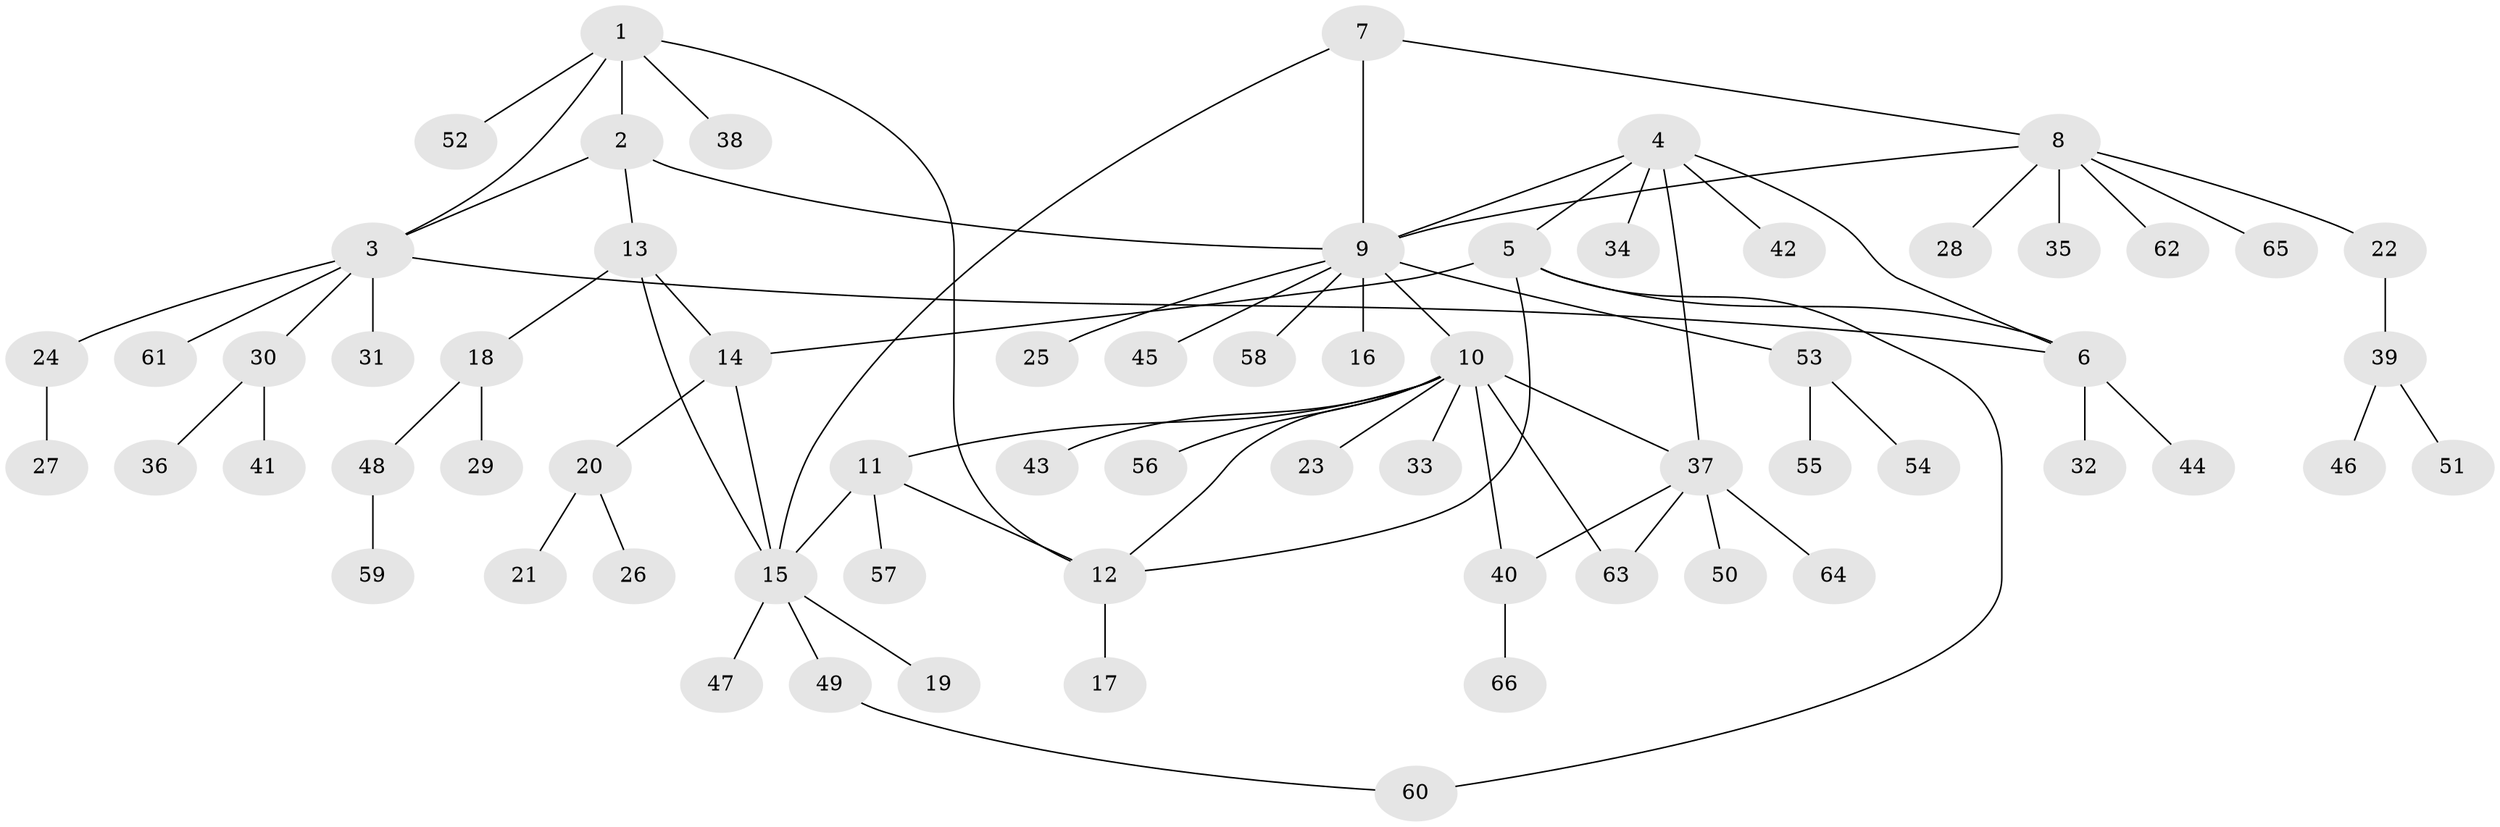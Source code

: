 // coarse degree distribution, {7: 0.06060606060606061, 4: 0.030303030303030304, 2: 0.030303030303030304, 14: 0.030303030303030304, 3: 0.09090909090909091, 5: 0.030303030303030304, 1: 0.7272727272727273}
// Generated by graph-tools (version 1.1) at 2025/19/03/04/25 18:19:40]
// undirected, 66 vertices, 80 edges
graph export_dot {
graph [start="1"]
  node [color=gray90,style=filled];
  1;
  2;
  3;
  4;
  5;
  6;
  7;
  8;
  9;
  10;
  11;
  12;
  13;
  14;
  15;
  16;
  17;
  18;
  19;
  20;
  21;
  22;
  23;
  24;
  25;
  26;
  27;
  28;
  29;
  30;
  31;
  32;
  33;
  34;
  35;
  36;
  37;
  38;
  39;
  40;
  41;
  42;
  43;
  44;
  45;
  46;
  47;
  48;
  49;
  50;
  51;
  52;
  53;
  54;
  55;
  56;
  57;
  58;
  59;
  60;
  61;
  62;
  63;
  64;
  65;
  66;
  1 -- 2;
  1 -- 3;
  1 -- 12;
  1 -- 38;
  1 -- 52;
  2 -- 3;
  2 -- 9;
  2 -- 13;
  3 -- 6;
  3 -- 24;
  3 -- 30;
  3 -- 31;
  3 -- 61;
  4 -- 5;
  4 -- 6;
  4 -- 9;
  4 -- 34;
  4 -- 37;
  4 -- 42;
  5 -- 6;
  5 -- 12;
  5 -- 14;
  5 -- 60;
  6 -- 32;
  6 -- 44;
  7 -- 8;
  7 -- 9;
  7 -- 15;
  8 -- 9;
  8 -- 22;
  8 -- 28;
  8 -- 35;
  8 -- 62;
  8 -- 65;
  9 -- 10;
  9 -- 16;
  9 -- 25;
  9 -- 45;
  9 -- 53;
  9 -- 58;
  10 -- 11;
  10 -- 12;
  10 -- 23;
  10 -- 33;
  10 -- 37;
  10 -- 40;
  10 -- 43;
  10 -- 56;
  10 -- 63;
  11 -- 12;
  11 -- 15;
  11 -- 57;
  12 -- 17;
  13 -- 14;
  13 -- 15;
  13 -- 18;
  14 -- 15;
  14 -- 20;
  15 -- 19;
  15 -- 47;
  15 -- 49;
  18 -- 29;
  18 -- 48;
  20 -- 21;
  20 -- 26;
  22 -- 39;
  24 -- 27;
  30 -- 36;
  30 -- 41;
  37 -- 40;
  37 -- 50;
  37 -- 63;
  37 -- 64;
  39 -- 46;
  39 -- 51;
  40 -- 66;
  48 -- 59;
  49 -- 60;
  53 -- 54;
  53 -- 55;
}
